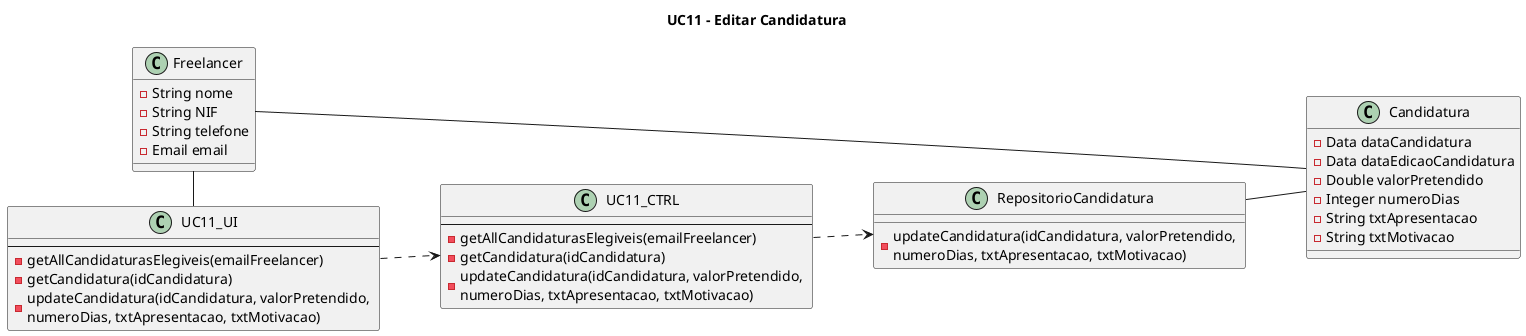 @startuml
left to right direction

title UC11 - Editar Candidatura

class Freelancer {
    -String nome 
    -String NIF
    -String telefone
    -Email email
}

class Candidatura {
    -Data dataCandidatura
    -Data dataEdicaoCandidatura
    -Double valorPretendido
    -Integer numeroDias
    -String txtApresentacao
    -String txtMotivacao
}

class UC11_UI{
    --
    -getAllCandidaturasElegiveis(emailFreelancer)
    -getCandidatura(idCandidatura)
    -updateCandidatura(idCandidatura, valorPretendido, \nnumeroDias, txtApresentacao, txtMotivacao)    
}

class UC11_CTRL{
    --
    -getAllCandidaturasElegiveis(emailFreelancer)
    -getCandidatura(idCandidatura)
    -updateCandidatura(idCandidatura, valorPretendido, \nnumeroDias, txtApresentacao, txtMotivacao)   
}

class RepositorioCandidatura {
    -updateCandidatura(idCandidatura, valorPretendido, \nnumeroDias, txtApresentacao, txtMotivacao)
}

UC11_UI ..> UC11_CTRL
UC11_CTRL ..> RepositorioCandidatura
RepositorioCandidatura -- Candidatura
Freelancer - UC11_UI
Freelancer - Candidatura
@enduml